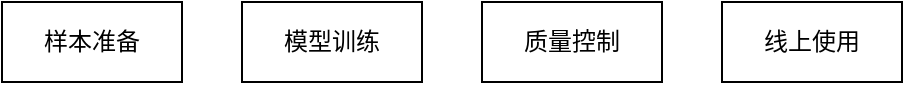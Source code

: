 <mxfile version="13.8.1" type="github">
  <diagram id="4u30hbUxO8NpbM6vlSp2" name="Page-1">
    <mxGraphModel dx="1298" dy="690" grid="1" gridSize="10" guides="1" tooltips="1" connect="1" arrows="1" fold="1" page="1" pageScale="1" pageWidth="827" pageHeight="1169" math="0" shadow="0">
      <root>
        <mxCell id="0" />
        <mxCell id="1" parent="0" />
        <mxCell id="WFJCOm-zHOWdiBq46_4i-2" value="样本准备" style="rounded=0;whiteSpace=wrap;html=1;" vertex="1" parent="1">
          <mxGeometry x="150" y="200" width="90" height="40" as="geometry" />
        </mxCell>
        <mxCell id="WFJCOm-zHOWdiBq46_4i-3" value="模型训练" style="rounded=0;whiteSpace=wrap;html=1;" vertex="1" parent="1">
          <mxGeometry x="270" y="200" width="90" height="40" as="geometry" />
        </mxCell>
        <mxCell id="WFJCOm-zHOWdiBq46_4i-4" value="质量控制" style="rounded=0;whiteSpace=wrap;html=1;" vertex="1" parent="1">
          <mxGeometry x="390" y="200" width="90" height="40" as="geometry" />
        </mxCell>
        <mxCell id="WFJCOm-zHOWdiBq46_4i-5" value="线上使用" style="rounded=0;whiteSpace=wrap;html=1;" vertex="1" parent="1">
          <mxGeometry x="510" y="200" width="90" height="40" as="geometry" />
        </mxCell>
      </root>
    </mxGraphModel>
  </diagram>
</mxfile>

